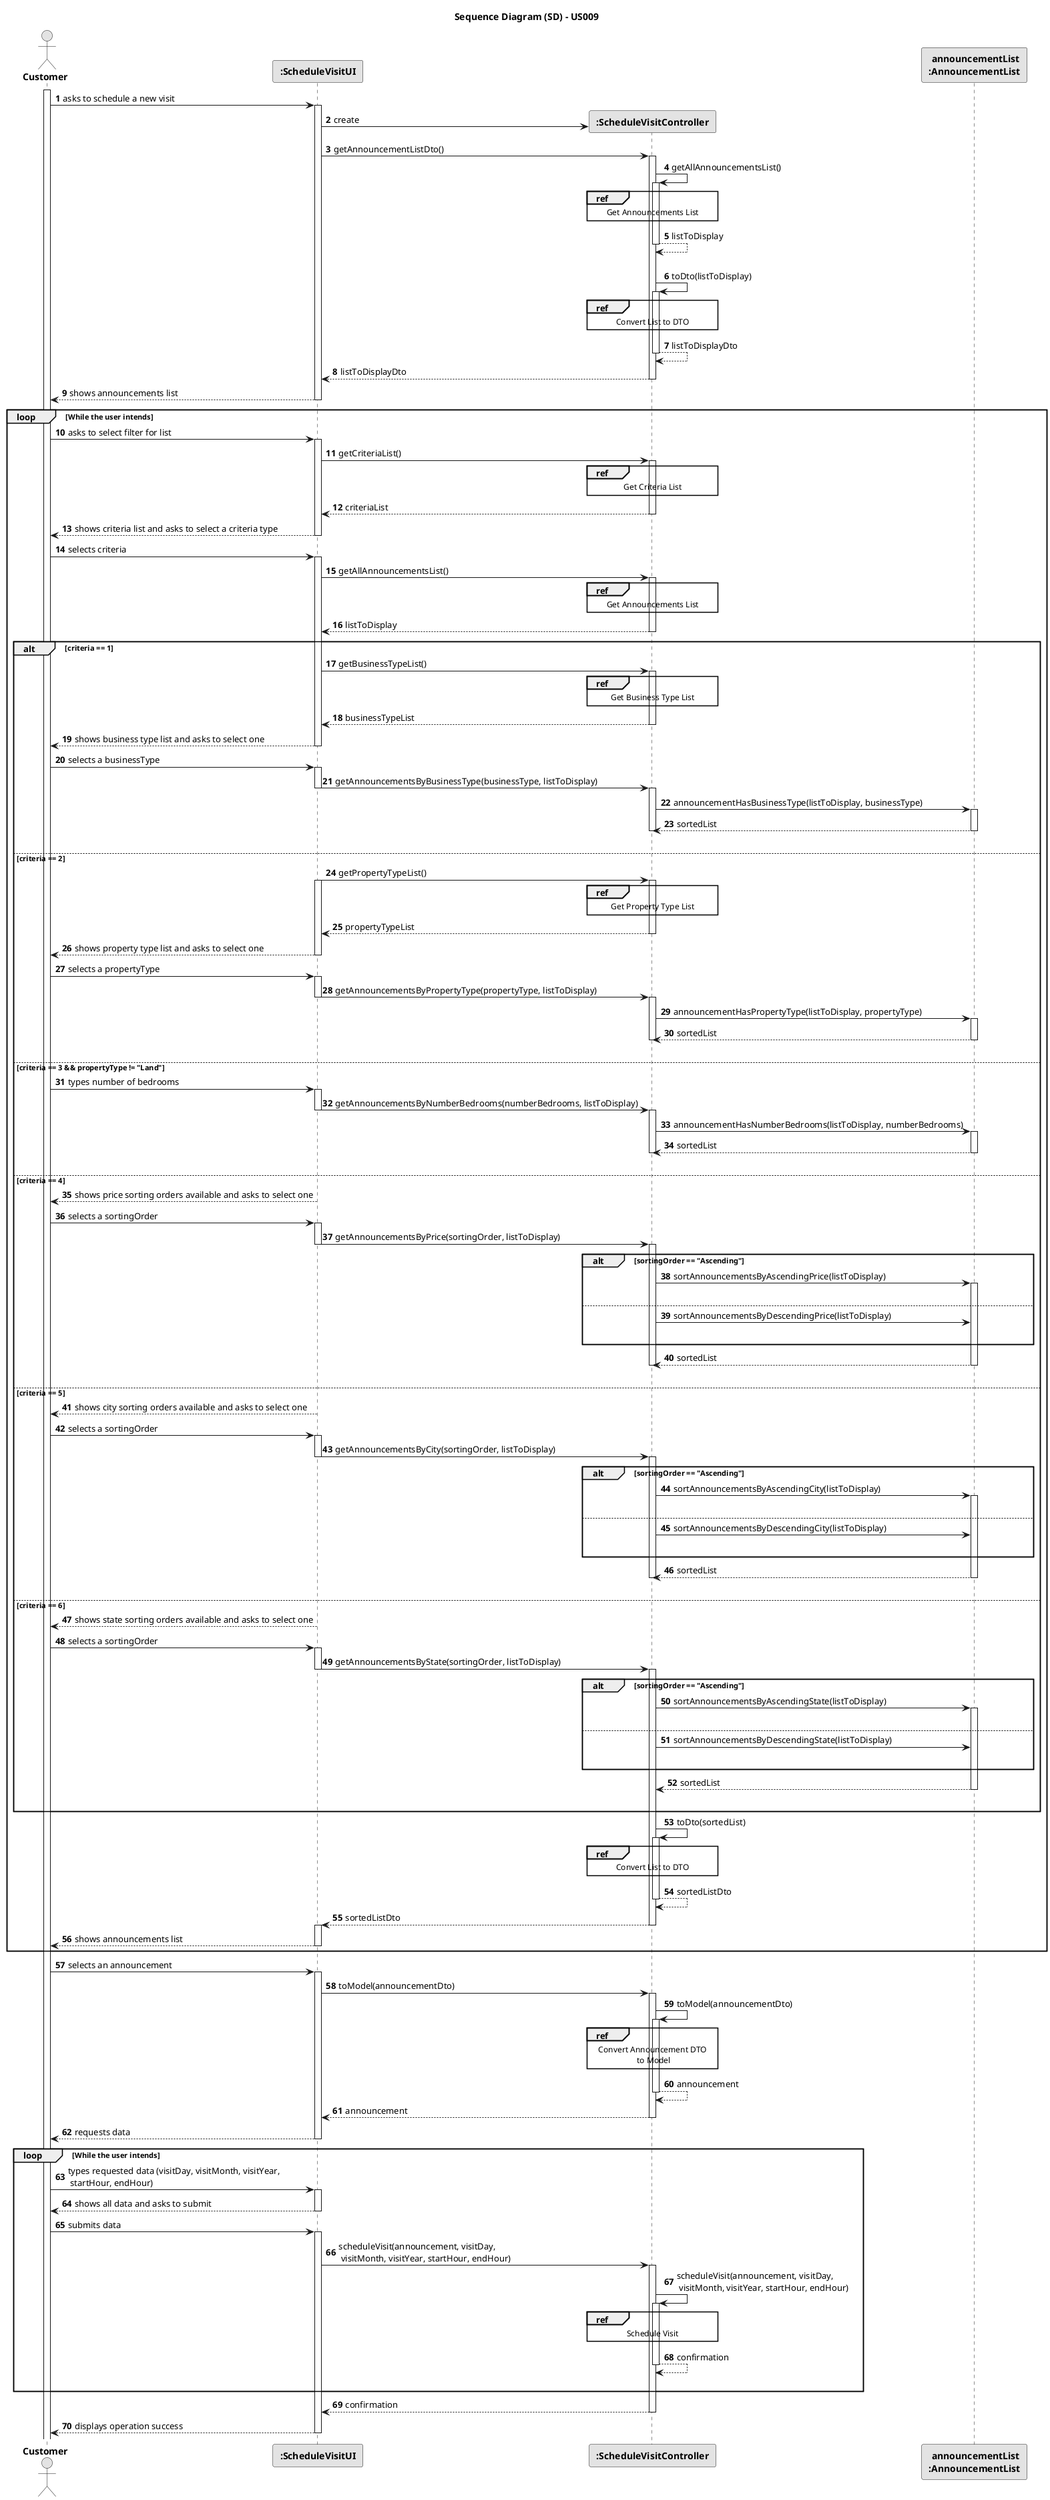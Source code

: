 @startuml
skinparam monochrome true
skinparam packageStyle rectangle
skinparam shadowing false

title Sequence Diagram (SD) - US009

autonumber

actor "<b> Customer </b>" as CTM
participant "<b> :ScheduleVisitUI </b>" as UI
participant "<b> :ScheduleVisitController </b>" as CTRL
participant "<b> announcementList</b>\n<b> :AnnouncementList </b>" as LISTCLASS

activate CTM

    CTM -> UI : asks to schedule a new visit
        activate UI

    UI -> CTRL** : create

    UI -> CTRL : getAnnouncementListDto()
        activate CTRL

    CTRL -> CTRL : getAllAnnouncementsList()
    activate CTRL
            ref over CTRL
                Get Announcements List
            end ref
        CTRL --> CTRL : listToDisplay
    deactivate CTRL
|||
    CTRL -> CTRL : toDto(listToDisplay)
    activate CTRL
            ref over CTRL
                Convert List to DTO
            end ref
        CTRL --> CTRL : listToDisplayDto
    deactivate CTRL

        CTRL --> UI : listToDisplayDto
    deactivate CTRL

        UI --> CTM : shows announcements list
    deactivate UI

    loop While the user intends

    CTM -> UI : asks to select filter for list
    activate UI

    UI -> CTRL : getCriteriaList()
    activate CTRL
        ref over CTRL
            Get Criteria List
        end ref
    CTRL --> UI : criteriaList
    deactivate CTRL

    UI --> CTM : shows criteria list and asks to select a criteria type

    deactivate UI

            CTM -> UI : selects criteria
            activate UI

            UI -> CTRL : getAllAnnouncementsList()
            activate CTRL
              ref over CTRL
                Get Announcements List
              end ref

            CTRL --> UI : listToDisplay
            deactivate CTRL

            alt criteria == 1

                UI -> CTRL : getBusinessTypeList()
                activate CTRL
                ref over CTRL
                Get Business Type List
                end ref
                CTRL --> UI : businessTypeList
                deactivate CTRL

                UI --> CTM : shows business type list and asks to select one
                deactivate UI

                CTM -> UI : selects a businessType
                activate UI

                UI -> CTRL : getAnnouncementsByBusinessType(businessType, listToDisplay)
                deactivate UI
                activate CTRL

                CTRL -> LISTCLASS : announcementHasBusinessType(listToDisplay, businessType)
                activate LISTCLASS

                LISTCLASS --> CTRL : sortedList
|||
                deactivate LISTCLASS
                deactivate CTRL

            else criteria == 2

                UI -> CTRL : getPropertyTypeList()
                activate UI
                activate CTRL
                ref over CTRL
                Get Property Type List
                end ref
                CTRL --> UI : propertyTypeList
                deactivate CTRL

                UI --> CTM : shows property type list and asks to select one
                deactivate UI

                CTM -> UI : selects a propertyType
                activate UI

                UI -> CTRL : getAnnouncementsByPropertyType(propertyType, listToDisplay)
                deactivate UI
                activate CTRL

                CTRL -> LISTCLASS : announcementHasPropertyType(listToDisplay, propertyType)
                activate LISTCLASS

                    LISTCLASS --> CTRL : sortedList
|||
                deactivate LISTCLASS
                deactivate CTRL

            else criteria == 3 && propertyType != "Land"

                CTM -> UI : types number of bedrooms
                activate UI

                UI -> CTRL : getAnnouncementsByNumberBedrooms(numberBedrooms, listToDisplay)
                deactivate UI
                activate CTRL

                CTRL -> LISTCLASS : announcementHasNumberBedrooms(listToDisplay, numberBedrooms)
                activate LISTCLASS

                    LISTCLASS --> CTRL : sortedList
|||
                deactivate LISTCLASS
                deactivate CTRL

            else criteria == 4

                UI --> CTM : shows price sorting orders available and asks to select one

                CTM -> UI : selects a sortingOrder
                activate UI

                UI -> CTRL : getAnnouncementsByPrice(sortingOrder, listToDisplay)
                deactivate UI
                activate CTRL

                alt sortingOrder == "Ascending"
                CTRL -> LISTCLASS : sortAnnouncementsByAscendingPrice(listToDisplay)
                |||
                activate LISTCLASS
                else
                CTRL -> LISTCLASS : sortAnnouncementsByDescendingPrice(listToDisplay)
                |||
                end alt
                
                LISTCLASS --> CTRL : sortedList
|||
                deactivate LISTCLASS
                deactivate CTRL

            else criteria == 5
            
                UI --> CTM : shows city sorting orders available and asks to select one

                CTM -> UI : selects a sortingOrder
                activate UI

                UI -> CTRL : getAnnouncementsByCity(sortingOrder, listToDisplay)
                deactivate UI
                activate CTRL

                alt sortingOrder == "Ascending"
                CTRL -> LISTCLASS : sortAnnouncementsByAscendingCity(listToDisplay)
                |||
                activate LISTCLASS
                else
                CTRL -> LISTCLASS : sortAnnouncementsByDescendingCity(listToDisplay)
                |||
                end alt
                
                LISTCLASS --> CTRL : sortedList
|||
                deactivate LISTCLASS
                deactivate CTRL

            else criteria == 6

                UI --> CTM : shows state sorting orders available and asks to select one

                CTM -> UI : selects a sortingOrder
                activate UI

                UI -> CTRL : getAnnouncementsByState(sortingOrder, listToDisplay)
                deactivate UI
                activate CTRL

                alt sortingOrder == "Ascending"
                CTRL -> LISTCLASS : sortAnnouncementsByAscendingState(listToDisplay)
                |||
                activate LISTCLASS
                else
                CTRL -> LISTCLASS : sortAnnouncementsByDescendingState(listToDisplay)
                |||
                end alt

                LISTCLASS --> CTRL : sortedList
|||
                deactivate LISTCLASS

            end alt

                    CTRL -> CTRL : toDto(sortedList)
                    activate CTRL
                            ref over CTRL
                                Convert List to DTO
                            end ref
                        CTRL --> CTRL : sortedListDto
                    deactivate CTRL

                        CTRL --> UI : sortedListDto
                    deactivate CTRL
                    activate UI

                        UI --> CTM : shows announcements list
                    deactivate UI

            deactivate CTRL

            deactivate UI

        end loop

    CTM -> UI : selects an announcement
        activate UI

    UI -> CTRL : toModel(announcementDto)
    activate CTRL
    CTRL -> CTRL : toModel(announcementDto)
    activate CTRL
        ref over CTRL
            Convert Announcement DTO
             to Model
        end ref

    CTRL --> CTRL : announcement
    deactivate CTRL

        CTRL --> UI : announcement
    deactivate CTRL

    UI --> CTM : requests data
        deactivate UI

    loop While the user intends
    CTM -> UI : types requested data (visitDay, visitMonth, visitYear,\n startHour, endHour)
        activate UI

    UI --> CTM : shows all data and asks to submit
    deactivate UI

    CTM -> UI : submits data
    activate UI

        UI -> CTRL : scheduleVisit(announcement, visitDay,\n visitMonth, visitYear, startHour, endHour)

        activate CTRL

        CTRL -> CTRL : scheduleVisit(announcement, visitDay,\n visitMonth, visitYear, startHour, endHour)
        activate CTRL

        ref over CTRL
            Schedule Visit
        end ref

            CTRL --> CTRL : confirmation
        deactivate CTRL
    |||
    end loop

    CTRL --> UI : confirmation
    deactivate CTRL

    UI --> CTM : displays operation success
        deactivate UI

@enduml